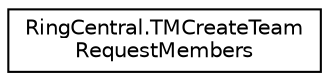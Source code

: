 digraph "Graphical Class Hierarchy"
{
 // LATEX_PDF_SIZE
  edge [fontname="Helvetica",fontsize="10",labelfontname="Helvetica",labelfontsize="10"];
  node [fontname="Helvetica",fontsize="10",shape=record];
  rankdir="LR";
  Node0 [label="RingCentral.TMCreateTeam\lRequestMembers",height=0.2,width=0.4,color="black", fillcolor="white", style="filled",URL="$classRingCentral_1_1TMCreateTeamRequestMembers.html",tooltip=" "];
}

